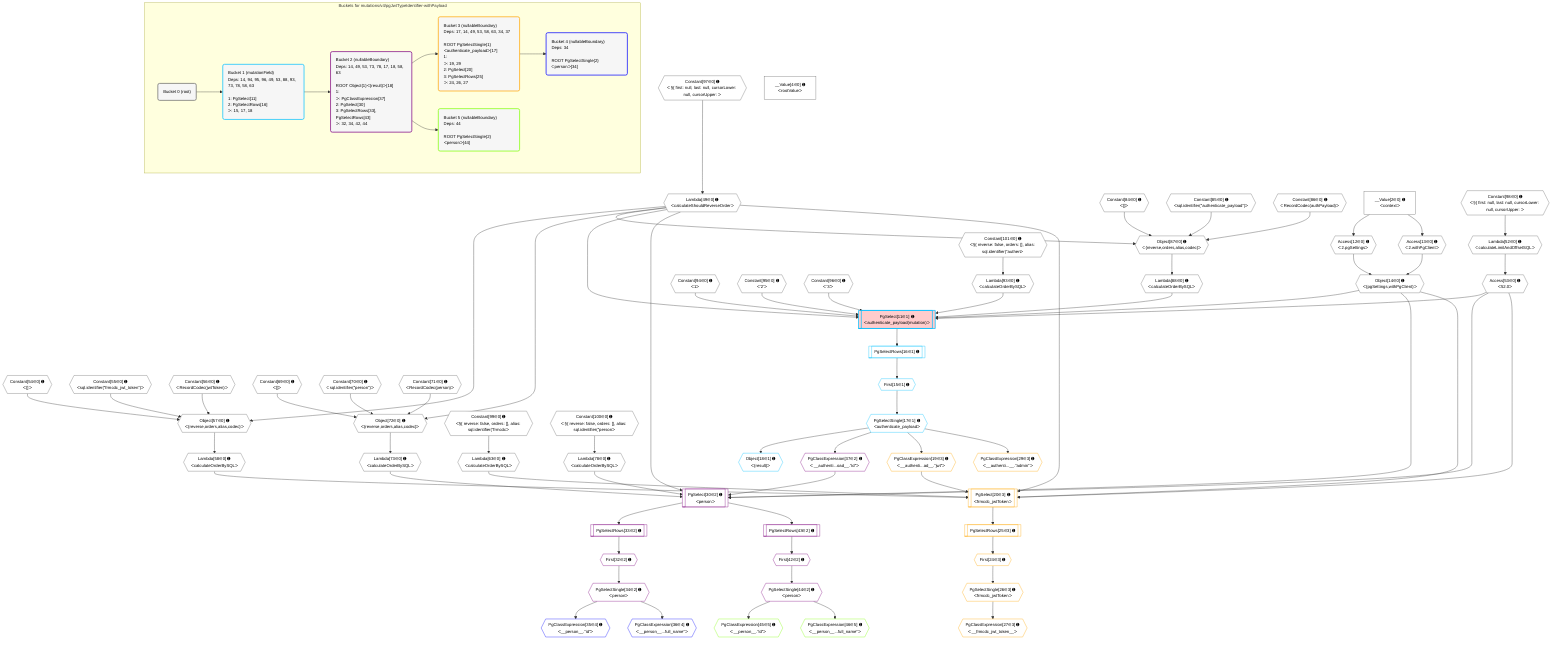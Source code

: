 %%{init: {'themeVariables': { 'fontSize': '12px'}}}%%
graph TD
    classDef path fill:#eee,stroke:#000,color:#000
    classDef plan fill:#fff,stroke-width:1px,color:#000
    classDef itemplan fill:#fff,stroke-width:2px,color:#000
    classDef unbatchedplan fill:#dff,stroke-width:1px,color:#000
    classDef sideeffectplan fill:#fcc,stroke-width:2px,color:#000
    classDef bucket fill:#f6f6f6,color:#000,stroke-width:2px,text-align:left


    %% plan dependencies
    Object57{{"Object[57∈0] ➊<br />ᐸ{reverse,orders,alias,codec}ᐳ"}}:::plan
    Lambda49{{"Lambda[49∈0] ➊<br />ᐸcalculateShouldReverseOrderᐳ"}}:::plan
    Constant54{{"Constant[54∈0] ➊<br />ᐸ[]ᐳ"}}:::plan
    Constant55{{"Constant[55∈0] ➊<br />ᐸsql.identifier(”frmcdc_jwt_token”)ᐳ"}}:::plan
    Constant56{{"Constant[56∈0] ➊<br />ᐸRecordCodec(jwtToken)ᐳ"}}:::plan
    Lambda49 & Constant54 & Constant55 & Constant56 --> Object57
    Object72{{"Object[72∈0] ➊<br />ᐸ{reverse,orders,alias,codec}ᐳ"}}:::plan
    Constant69{{"Constant[69∈0] ➊<br />ᐸ[]ᐳ"}}:::plan
    Constant70{{"Constant[70∈0] ➊<br />ᐸsql.identifier(”person”)ᐳ"}}:::plan
    Constant71{{"Constant[71∈0] ➊<br />ᐸRecordCodec(person)ᐳ"}}:::plan
    Lambda49 & Constant69 & Constant70 & Constant71 --> Object72
    Object87{{"Object[87∈0] ➊<br />ᐸ{reverse,orders,alias,codec}ᐳ"}}:::plan
    Constant84{{"Constant[84∈0] ➊<br />ᐸ[]ᐳ"}}:::plan
    Constant85{{"Constant[85∈0] ➊<br />ᐸsql.identifier(”authenticate_payload”)ᐳ"}}:::plan
    Constant86{{"Constant[86∈0] ➊<br />ᐸRecordCodec(authPayload)ᐳ"}}:::plan
    Lambda49 & Constant84 & Constant85 & Constant86 --> Object87
    Object14{{"Object[14∈0] ➊<br />ᐸ{pgSettings,withPgClient}ᐳ"}}:::plan
    Access12{{"Access[12∈0] ➊<br />ᐸ2.pgSettingsᐳ"}}:::plan
    Access13{{"Access[13∈0] ➊<br />ᐸ2.withPgClientᐳ"}}:::plan
    Access12 & Access13 --> Object14
    __Value2["__Value[2∈0] ➊<br />ᐸcontextᐳ"]:::plan
    __Value2 --> Access12
    __Value2 --> Access13
    Constant97{{"Constant[97∈0] ➊<br />ᐸ§{ first: null, last: null, cursorLower: null, cursorUpper: ᐳ"}}:::plan
    Constant97 --> Lambda49
    Lambda52{{"Lambda[52∈0] ➊<br />ᐸcalculateLimitAndOffsetSQLᐳ"}}:::plan
    Constant98{{"Constant[98∈0] ➊<br />ᐸ§{ first: null, last: null, cursorLower: null, cursorUpper: ᐳ"}}:::plan
    Constant98 --> Lambda52
    Access53{{"Access[53∈0] ➊<br />ᐸ52.0ᐳ"}}:::plan
    Lambda52 --> Access53
    Lambda58{{"Lambda[58∈0] ➊<br />ᐸcalculateOrderBySQLᐳ"}}:::plan
    Object57 --> Lambda58
    Lambda63{{"Lambda[63∈0] ➊<br />ᐸcalculateOrderBySQLᐳ"}}:::plan
    Constant99{{"Constant[99∈0] ➊<br />ᐸ§{ reverse: false, orders: [], alias: sql.identifier(”frmcdcᐳ"}}:::plan
    Constant99 --> Lambda63
    Lambda73{{"Lambda[73∈0] ➊<br />ᐸcalculateOrderBySQLᐳ"}}:::plan
    Object72 --> Lambda73
    Lambda78{{"Lambda[78∈0] ➊<br />ᐸcalculateOrderBySQLᐳ"}}:::plan
    Constant100{{"Constant[100∈0] ➊<br />ᐸ§{ reverse: false, orders: [], alias: sql.identifier(”personᐳ"}}:::plan
    Constant100 --> Lambda78
    Lambda88{{"Lambda[88∈0] ➊<br />ᐸcalculateOrderBySQLᐳ"}}:::plan
    Object87 --> Lambda88
    Lambda93{{"Lambda[93∈0] ➊<br />ᐸcalculateOrderBySQLᐳ"}}:::plan
    Constant101{{"Constant[101∈0] ➊<br />ᐸ§{ reverse: false, orders: [], alias: sql.identifier(”authenᐳ"}}:::plan
    Constant101 --> Lambda93
    __Value4["__Value[4∈0] ➊<br />ᐸrootValueᐳ"]:::plan
    Constant94{{"Constant[94∈0] ➊<br />ᐸ1ᐳ"}}:::plan
    Constant95{{"Constant[95∈0] ➊<br />ᐸ'2'ᐳ"}}:::plan
    Constant96{{"Constant[96∈0] ➊<br />ᐸ'3'ᐳ"}}:::plan
    PgSelect11[["PgSelect[11∈1] ➊<br />ᐸauthenticate_payload(mutation)ᐳ"]]:::sideeffectplan
    Object14 & Constant94 & Constant95 & Constant96 & Lambda49 & Access53 & Lambda88 & Lambda93 --> PgSelect11
    First15{{"First[15∈1] ➊"}}:::plan
    PgSelectRows16[["PgSelectRows[16∈1] ➊"]]:::plan
    PgSelectRows16 --> First15
    PgSelect11 --> PgSelectRows16
    PgSelectSingle17{{"PgSelectSingle[17∈1] ➊<br />ᐸauthenticate_payloadᐳ"}}:::plan
    First15 --> PgSelectSingle17
    Object18{{"Object[18∈1] ➊<br />ᐸ{result}ᐳ"}}:::plan
    PgSelectSingle17 --> Object18
    PgSelect30[["PgSelect[30∈2] ➊<br />ᐸpersonᐳ"]]:::plan
    PgClassExpression37{{"PgClassExpression[37∈2] ➊<br />ᐸ__authenti...oad__.”id”ᐳ"}}:::plan
    Object14 & PgClassExpression37 & Lambda49 & Access53 & Lambda73 & Lambda78 --> PgSelect30
    First32{{"First[32∈2] ➊"}}:::plan
    PgSelectRows33[["PgSelectRows[33∈2] ➊"]]:::plan
    PgSelectRows33 --> First32
    PgSelect30 --> PgSelectRows33
    PgSelectSingle34{{"PgSelectSingle[34∈2] ➊<br />ᐸpersonᐳ"}}:::plan
    First32 --> PgSelectSingle34
    PgSelectSingle17 --> PgClassExpression37
    First42{{"First[42∈2] ➊"}}:::plan
    PgSelectRows43[["PgSelectRows[43∈2] ➊"]]:::plan
    PgSelectRows43 --> First42
    PgSelect30 --> PgSelectRows43
    PgSelectSingle44{{"PgSelectSingle[44∈2] ➊<br />ᐸpersonᐳ"}}:::plan
    First42 --> PgSelectSingle44
    PgSelect20[["PgSelect[20∈3] ➊<br />ᐸfrmcdc_jwtTokenᐳ"]]:::plan
    PgClassExpression19{{"PgClassExpression[19∈3] ➊<br />ᐸ__authenti...ad__.”jwt”ᐳ"}}:::plan
    Object14 & PgClassExpression19 & Lambda49 & Access53 & Lambda58 & Lambda63 --> PgSelect20
    PgSelectSingle17 --> PgClassExpression19
    First24{{"First[24∈3] ➊"}}:::plan
    PgSelectRows25[["PgSelectRows[25∈3] ➊"]]:::plan
    PgSelectRows25 --> First24
    PgSelect20 --> PgSelectRows25
    PgSelectSingle26{{"PgSelectSingle[26∈3] ➊<br />ᐸfrmcdc_jwtTokenᐳ"}}:::plan
    First24 --> PgSelectSingle26
    PgClassExpression27{{"PgClassExpression[27∈3] ➊<br />ᐸ__frmcdc_jwt_token__ᐳ"}}:::plan
    PgSelectSingle26 --> PgClassExpression27
    PgClassExpression29{{"PgClassExpression[29∈3] ➊<br />ᐸ__authenti...__.”admin”ᐳ"}}:::plan
    PgSelectSingle17 --> PgClassExpression29
    PgClassExpression35{{"PgClassExpression[35∈4] ➊<br />ᐸ__person__.”id”ᐳ"}}:::plan
    PgSelectSingle34 --> PgClassExpression35
    PgClassExpression36{{"PgClassExpression[36∈4] ➊<br />ᐸ__person__...full_name”ᐳ"}}:::plan
    PgSelectSingle34 --> PgClassExpression36
    PgClassExpression45{{"PgClassExpression[45∈5] ➊<br />ᐸ__person__.”id”ᐳ"}}:::plan
    PgSelectSingle44 --> PgClassExpression45
    PgClassExpression46{{"PgClassExpression[46∈5] ➊<br />ᐸ__person__...full_name”ᐳ"}}:::plan
    PgSelectSingle44 --> PgClassExpression46

    %% define steps

    subgraph "Buckets for mutations/v4/pgJwtTypeIdentifier-withPayload"
    Bucket0("Bucket 0 (root)"):::bucket
    classDef bucket0 stroke:#696969
    class Bucket0,__Value2,__Value4,Access12,Access13,Object14,Lambda49,Lambda52,Access53,Constant54,Constant55,Constant56,Object57,Lambda58,Lambda63,Constant69,Constant70,Constant71,Object72,Lambda73,Lambda78,Constant84,Constant85,Constant86,Object87,Lambda88,Lambda93,Constant94,Constant95,Constant96,Constant97,Constant98,Constant99,Constant100,Constant101 bucket0
    Bucket1("Bucket 1 (mutationField)<br />Deps: 14, 94, 95, 96, 49, 53, 88, 93, 73, 78, 58, 63<br /><br />1: PgSelect[11]<br />2: PgSelectRows[16]<br />ᐳ: 15, 17, 18"):::bucket
    classDef bucket1 stroke:#00bfff
    class Bucket1,PgSelect11,First15,PgSelectRows16,PgSelectSingle17,Object18 bucket1
    Bucket2("Bucket 2 (nullableBoundary)<br />Deps: 14, 49, 53, 73, 78, 17, 18, 58, 63<br /><br />ROOT Object{1}ᐸ{result}ᐳ[18]<br />1: <br />ᐳ: PgClassExpression[37]<br />2: PgSelect[30]<br />3: PgSelectRows[33], PgSelectRows[43]<br />ᐳ: 32, 34, 42, 44"):::bucket
    classDef bucket2 stroke:#7f007f
    class Bucket2,PgSelect30,First32,PgSelectRows33,PgSelectSingle34,PgClassExpression37,First42,PgSelectRows43,PgSelectSingle44 bucket2
    Bucket3("Bucket 3 (nullableBoundary)<br />Deps: 17, 14, 49, 53, 58, 63, 34, 37<br /><br />ROOT PgSelectSingle{1}ᐸauthenticate_payloadᐳ[17]<br />1: <br />ᐳ: 19, 29<br />2: PgSelect[20]<br />3: PgSelectRows[25]<br />ᐳ: 24, 26, 27"):::bucket
    classDef bucket3 stroke:#ffa500
    class Bucket3,PgClassExpression19,PgSelect20,First24,PgSelectRows25,PgSelectSingle26,PgClassExpression27,PgClassExpression29 bucket3
    Bucket4("Bucket 4 (nullableBoundary)<br />Deps: 34<br /><br />ROOT PgSelectSingle{2}ᐸpersonᐳ[34]"):::bucket
    classDef bucket4 stroke:#0000ff
    class Bucket4,PgClassExpression35,PgClassExpression36 bucket4
    Bucket5("Bucket 5 (nullableBoundary)<br />Deps: 44<br /><br />ROOT PgSelectSingle{2}ᐸpersonᐳ[44]"):::bucket
    classDef bucket5 stroke:#7fff00
    class Bucket5,PgClassExpression45,PgClassExpression46 bucket5
    Bucket0 --> Bucket1
    Bucket1 --> Bucket2
    Bucket2 --> Bucket3 & Bucket5
    Bucket3 --> Bucket4
    end